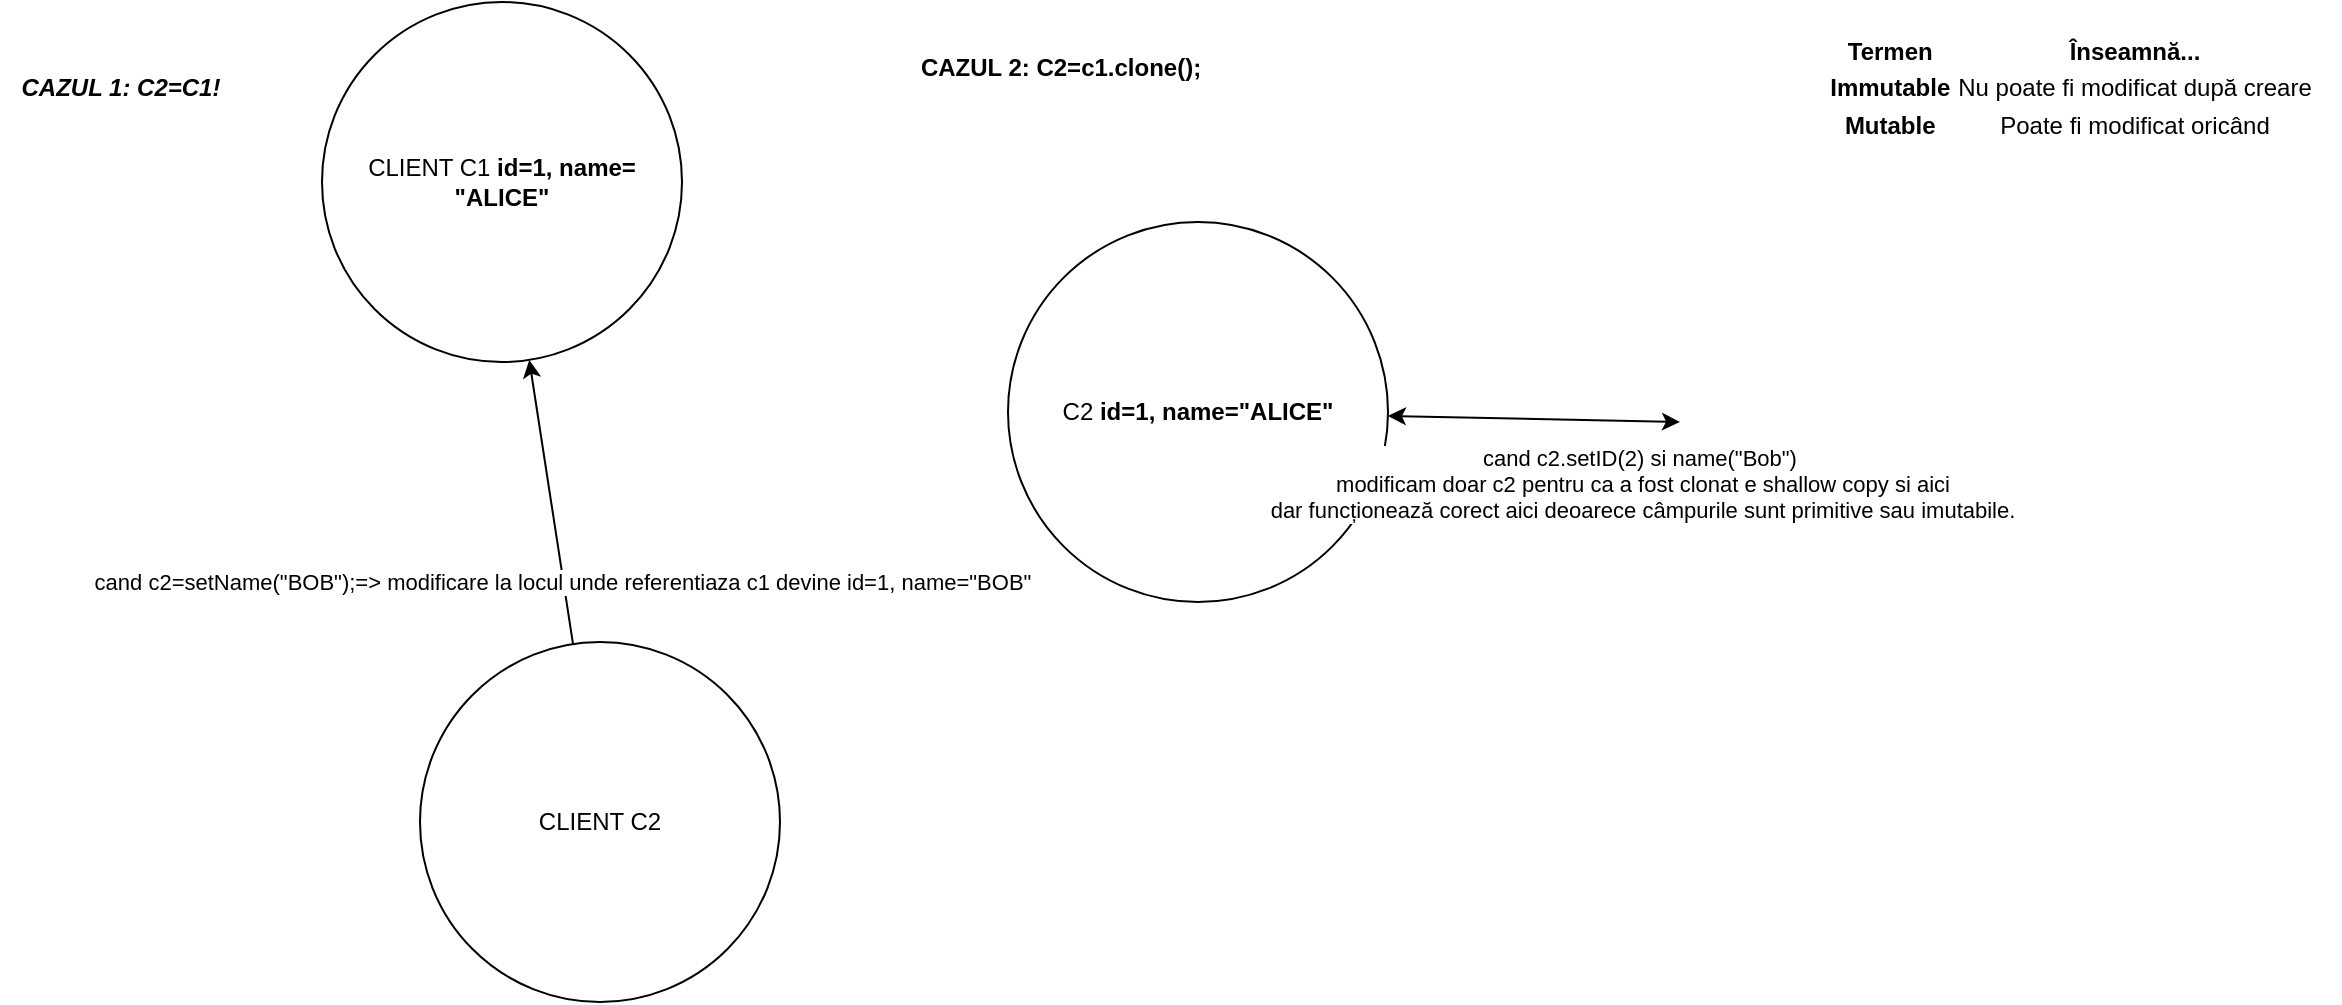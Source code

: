 <mxfile version="26.2.8">
  <diagram name="Pagină-1" id="y91ScLx-5AHo9rHb68wB">
    <mxGraphModel dx="1871" dy="562" grid="1" gridSize="10" guides="1" tooltips="1" connect="1" arrows="1" fold="1" page="1" pageScale="1" pageWidth="827" pageHeight="1169" math="0" shadow="0">
      <root>
        <mxCell id="0" />
        <mxCell id="1" parent="0" />
        <mxCell id="p6J_pnEISOE6obiPk9YD-1" value="CLIENT C1 &lt;b&gt;id=1, name= &quot;ALICE&quot;&lt;/b&gt;" style="ellipse;whiteSpace=wrap;html=1;aspect=fixed;" vertex="1" parent="1">
          <mxGeometry x="71" width="180" height="180" as="geometry" />
        </mxCell>
        <mxCell id="p6J_pnEISOE6obiPk9YD-2" value="CLIENT C2" style="ellipse;whiteSpace=wrap;html=1;aspect=fixed;" vertex="1" parent="1">
          <mxGeometry x="120" y="320" width="180" height="180" as="geometry" />
        </mxCell>
        <mxCell id="p6J_pnEISOE6obiPk9YD-3" value="" style="endArrow=classic;html=1;rounded=0;" edge="1" parent="1" source="p6J_pnEISOE6obiPk9YD-2" target="p6J_pnEISOE6obiPk9YD-1">
          <mxGeometry width="50" height="50" relative="1" as="geometry">
            <mxPoint x="390" y="320" as="sourcePoint" />
            <mxPoint x="440" y="270" as="targetPoint" />
          </mxGeometry>
        </mxCell>
        <mxCell id="p6J_pnEISOE6obiPk9YD-4" value="cand c2=setName(&quot;BOB&quot;);=&amp;gt; modificare la locul unde referentiaza c1 devine id=1, name=&quot;BOB&quot;" style="edgeLabel;html=1;align=center;verticalAlign=middle;resizable=0;points=[];" vertex="1" connectable="0" parent="p6J_pnEISOE6obiPk9YD-3">
          <mxGeometry x="-0.552" y="1" relative="1" as="geometry">
            <mxPoint as="offset" />
          </mxGeometry>
        </mxCell>
        <mxCell id="p6J_pnEISOE6obiPk9YD-5" value="&lt;i style=&quot;&quot;&gt;&lt;b&gt;CAZUL 1: C2=C1!&lt;/b&gt;&lt;/i&gt;" style="text;html=1;align=center;verticalAlign=middle;resizable=0;points=[];autosize=1;strokeColor=none;fillColor=none;" vertex="1" parent="1">
          <mxGeometry x="-90" y="28" width="120" height="30" as="geometry" />
        </mxCell>
        <mxCell id="p6J_pnEISOE6obiPk9YD-6" value="&lt;b&gt;CAZUL 2: C2=c1.clone();&lt;/b&gt;" style="text;html=1;align=center;verticalAlign=middle;resizable=0;points=[];autosize=1;strokeColor=none;fillColor=none;" vertex="1" parent="1">
          <mxGeometry x="360" y="18" width="160" height="30" as="geometry" />
        </mxCell>
        <mxCell id="p6J_pnEISOE6obiPk9YD-7" value="C2 &lt;b&gt;id=1, name=&quot;ALICE&quot;&lt;/b&gt;" style="ellipse;whiteSpace=wrap;html=1;aspect=fixed;" vertex="1" parent="1">
          <mxGeometry x="414" y="110" width="190" height="190" as="geometry" />
        </mxCell>
        <mxCell id="p6J_pnEISOE6obiPk9YD-8" value="" style="endArrow=classic;startArrow=classic;html=1;rounded=0;" edge="1" parent="1" source="p6J_pnEISOE6obiPk9YD-7">
          <mxGeometry width="50" height="50" relative="1" as="geometry">
            <mxPoint x="390" y="320" as="sourcePoint" />
            <mxPoint x="750" y="210" as="targetPoint" />
          </mxGeometry>
        </mxCell>
        <mxCell id="p6J_pnEISOE6obiPk9YD-9" value="cand c2.setID(2) si name(&quot;Bob&quot;)&amp;nbsp;&lt;div&gt;modificam doar c2 pentru ca a fost clonat e shallow copy si aici&lt;/div&gt;&lt;div&gt;&lt;span style=&quot;background-color: light-dark(#ffffff, var(--ge-dark-color, #121212)); color: light-dark(rgb(0, 0, 0), rgb(255, 255, 255));&quot;&gt;&amp;nbsp;dar funcționează corect aici deoarece câmpurile sunt primitive sau imutabile.&lt;/span&gt;&lt;span style=&quot;background-color: light-dark(#ffffff, var(--ge-dark-color, #121212)); color: light-dark(rgb(0, 0, 0), rgb(255, 255, 255));&quot;&gt;&amp;nbsp;&lt;/span&gt;&lt;/div&gt;" style="edgeLabel;html=1;align=center;verticalAlign=middle;resizable=0;points=[];" vertex="1" connectable="0" parent="p6J_pnEISOE6obiPk9YD-8">
          <mxGeometry x="-0.049" y="-2" relative="1" as="geometry">
            <mxPoint x="57" y="30" as="offset" />
          </mxGeometry>
        </mxCell>
        <mxCell id="p6J_pnEISOE6obiPk9YD-10" value="&lt;table class=&quot;w-fit min-w-(--thread-content-width)&quot; data-end=&quot;2107&quot; data-start=&quot;1844&quot;&gt;&lt;thead data-end=&quot;1909&quot; data-start=&quot;1844&quot;&gt;&lt;tr data-end=&quot;1909&quot; data-start=&quot;1844&quot;&gt;&lt;th data-col-size=&quot;sm&quot; data-end=&quot;1860&quot; data-start=&quot;1844&quot;&gt;Termen&lt;/th&gt;&lt;th data-col-size=&quot;sm&quot; data-end=&quot;1909&quot; data-start=&quot;1860&quot;&gt;Înseamnă...&lt;/th&gt;&lt;/tr&gt;&lt;/thead&gt;&lt;tbody data-end=&quot;2107&quot; data-start=&quot;1976&quot;&gt;&lt;tr data-end=&quot;2041&quot; data-start=&quot;1976&quot;&gt;&lt;td data-col-size=&quot;sm&quot; data-end=&quot;1992&quot; data-start=&quot;1976&quot;&gt;&lt;strong data-end=&quot;1991&quot; data-start=&quot;1978&quot;&gt;Immutable&lt;/strong&gt;&lt;/td&gt;&lt;td data-end=&quot;2041&quot; data-start=&quot;1992&quot; data-col-size=&quot;sm&quot;&gt;Nu poate fi modificat după creare&lt;/td&gt;&lt;/tr&gt;&lt;tr data-end=&quot;2107&quot; data-start=&quot;2042&quot;&gt;&lt;td data-col-size=&quot;sm&quot; data-end=&quot;2058&quot; data-start=&quot;2042&quot;&gt;&lt;strong data-end=&quot;2055&quot; data-start=&quot;2044&quot;&gt;Mutable&lt;/strong&gt;&lt;/td&gt;&lt;td data-end=&quot;2107&quot; data-start=&quot;2058&quot; data-col-size=&quot;sm&quot;&gt;Poate fi modificat oricând&lt;/td&gt;&lt;/tr&gt;&lt;/tbody&gt;&lt;/table&gt;" style="text;html=1;align=center;verticalAlign=middle;resizable=0;points=[];autosize=1;strokeColor=none;fillColor=none;" vertex="1" parent="1">
          <mxGeometry x="810" y="8" width="270" height="70" as="geometry" />
        </mxCell>
      </root>
    </mxGraphModel>
  </diagram>
</mxfile>
